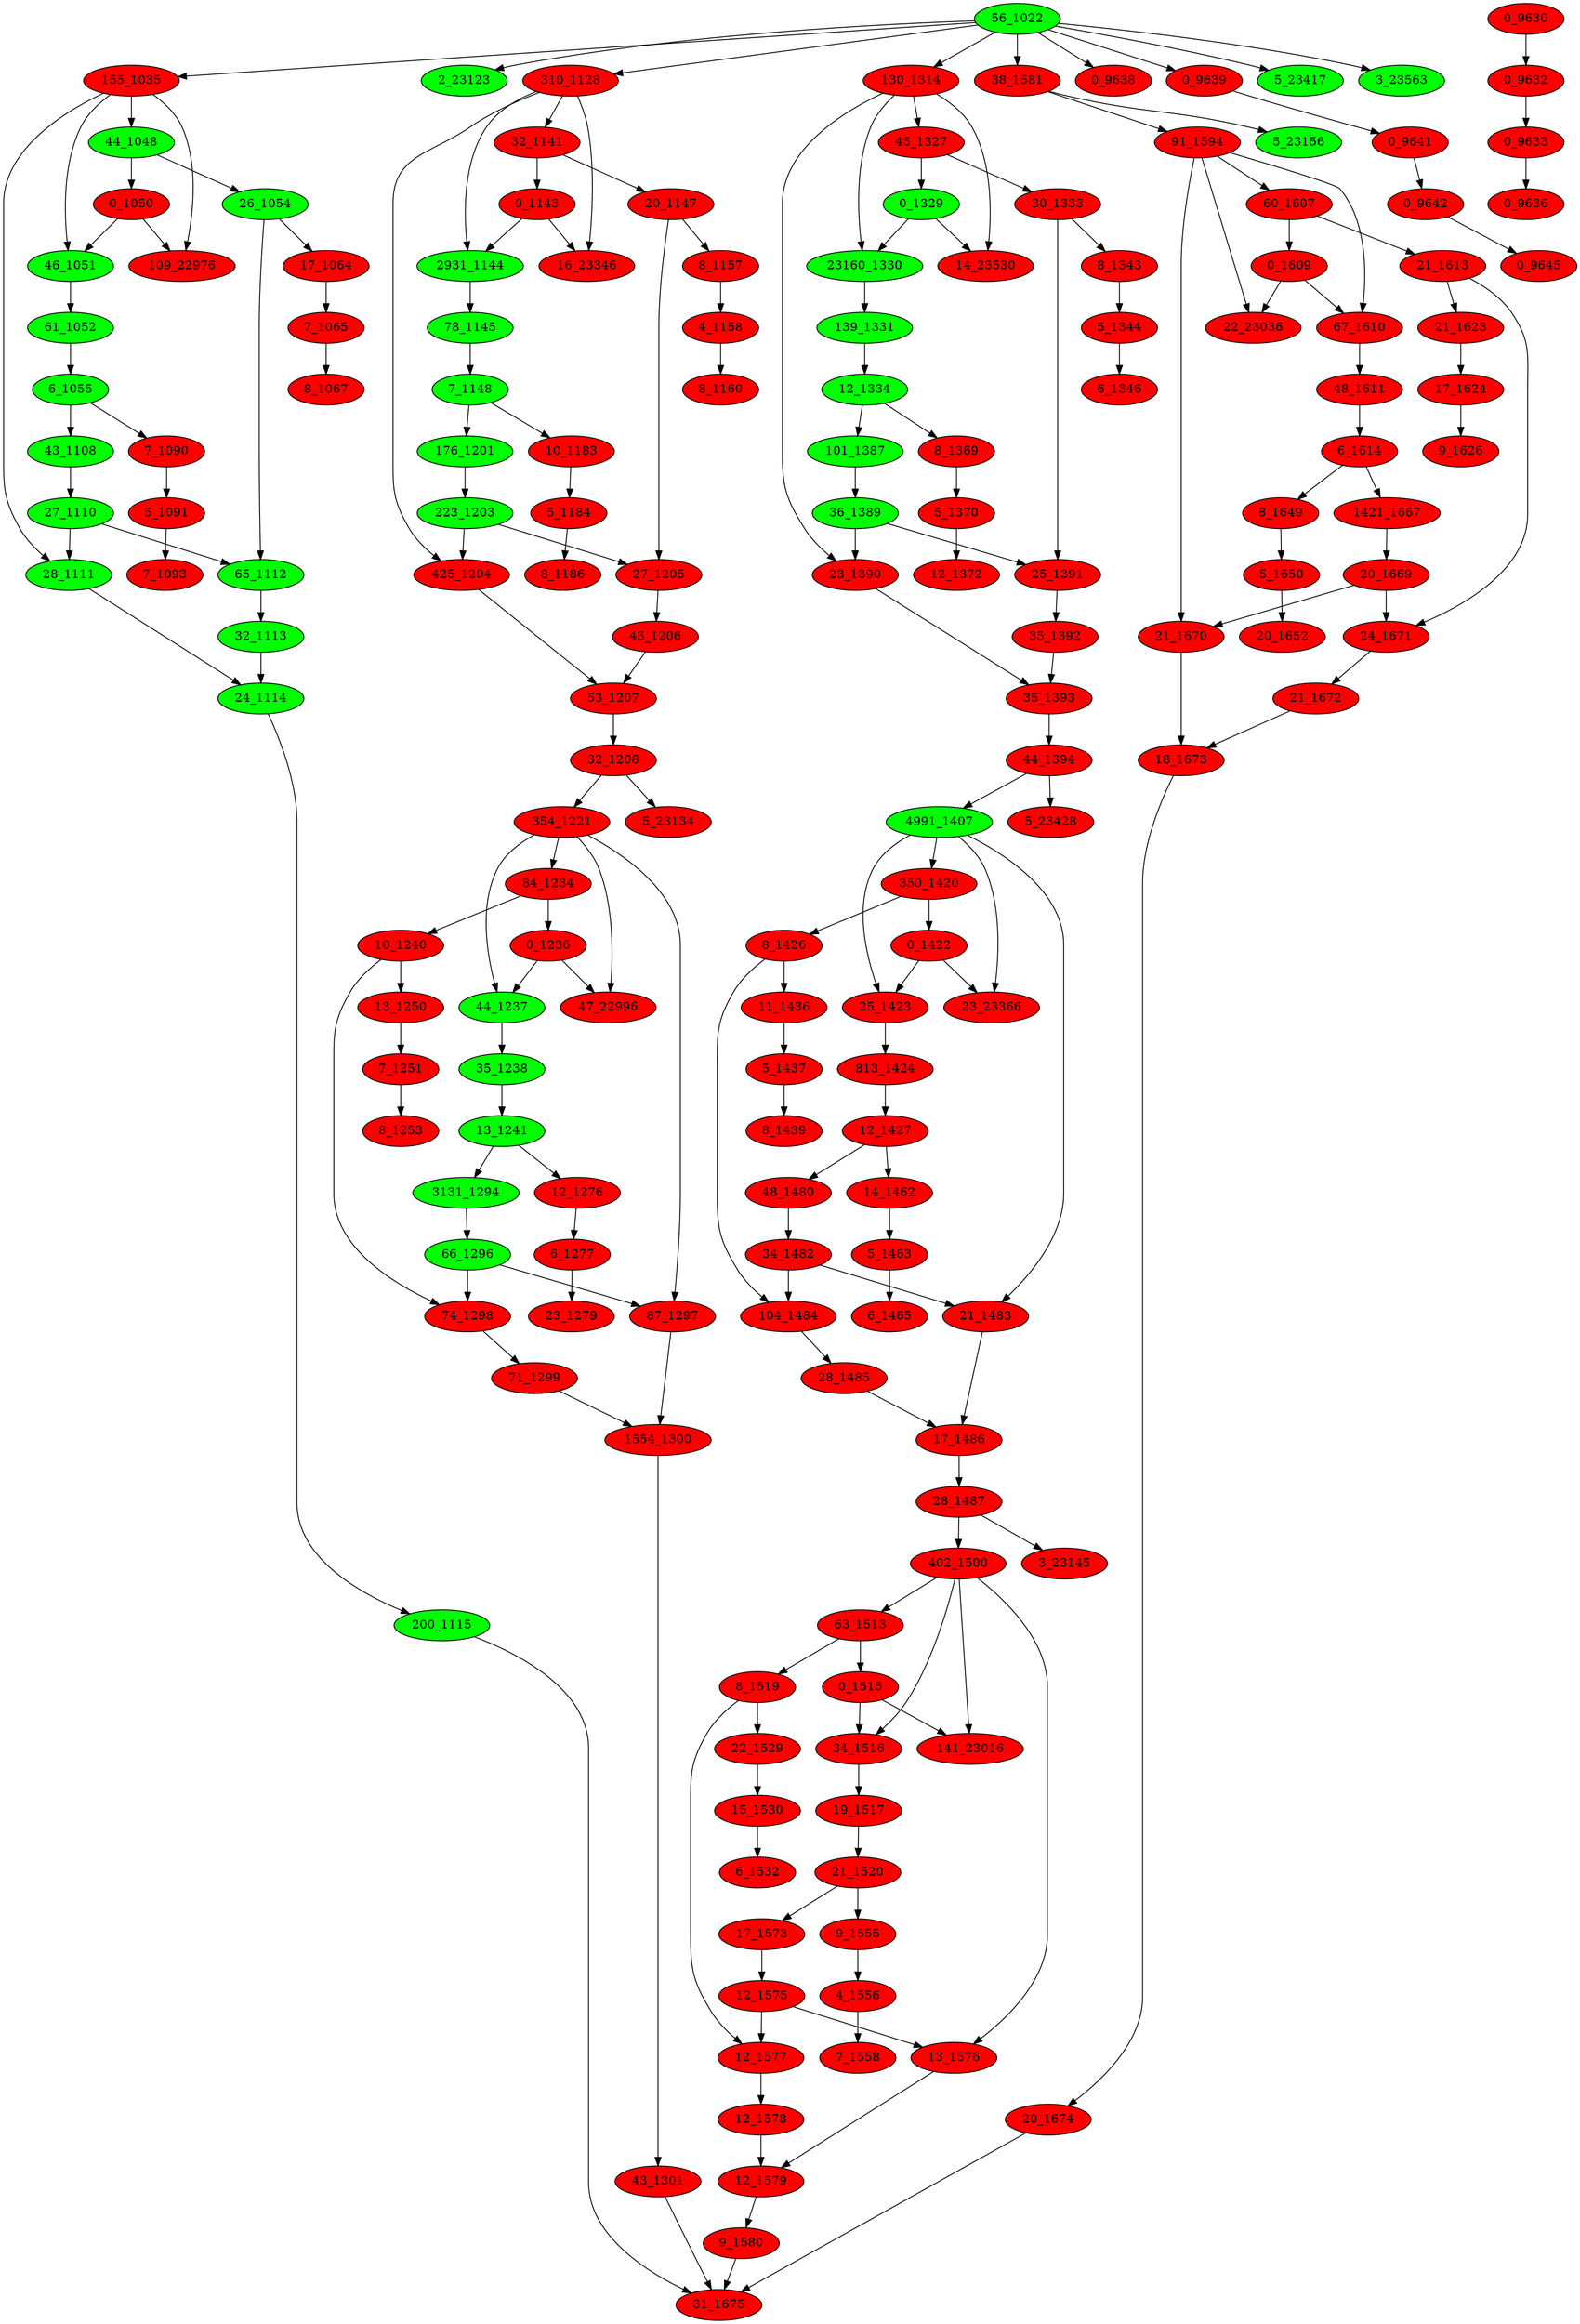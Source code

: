 digraph{
"56_1022" [style=filled, fillcolor = green]
"56_1022" -> "155_1035"
"155_1035" [style=filled, fillcolor = red]
"56_1022" -> "2_23123"
"2_23123" [style=filled, fillcolor = green]
"56_1022" -> "310_1128"
"310_1128" [style=filled, fillcolor = red]
"56_1022" -> "130_1314"
"130_1314" [style=filled, fillcolor = red]
"56_1022" -> "38_1581"
"38_1581" [style=filled, fillcolor = red]
"56_1022" -> "0_9638"
"0_9638" [style=filled, fillcolor = red]
"56_1022" -> "0_9639"
"0_9639" [style=filled, fillcolor = red]
"56_1022" -> "5_23417"
"5_23417" [style=filled, fillcolor = green]
"56_1022" -> "3_23563"
"3_23563" [style=filled, fillcolor = green]
"0_9630" [style=filled, fillcolor = red]
"0_9630" -> "0_9632"
"0_9632" [style=filled, fillcolor = red]
"155_1035" [style=filled, fillcolor = red]
"155_1035" -> "44_1048"
"44_1048" [style=filled, fillcolor = green]
"155_1035" -> "46_1051"
"46_1051" [style=filled, fillcolor = green]
"155_1035" -> "109_22976"
"109_22976" [style=filled, fillcolor = red]
"155_1035" -> "28_1111"
"28_1111" [style=filled, fillcolor = green]
"310_1128" [style=filled, fillcolor = red]
"310_1128" -> "32_1141"
"32_1141" [style=filled, fillcolor = red]
"310_1128" -> "2931_1144"
"2931_1144" [style=filled, fillcolor = green]
"310_1128" -> "16_23346"
"16_23346" [style=filled, fillcolor = red]
"310_1128" -> "425_1204"
"425_1204" [style=filled, fillcolor = red]
"130_1314" [style=filled, fillcolor = red]
"130_1314" -> "45_1327"
"45_1327" [style=filled, fillcolor = red]
"130_1314" -> "23160_1330"
"23160_1330" [style=filled, fillcolor = green]
"130_1314" -> "14_23530"
"14_23530" [style=filled, fillcolor = red]
"130_1314" -> "23_1390"
"23_1390" [style=filled, fillcolor = red]
"38_1581" [style=filled, fillcolor = red]
"38_1581" -> "91_1594"
"91_1594" [style=filled, fillcolor = red]
"38_1581" -> "5_23156"
"5_23156" [style=filled, fillcolor = green]
"0_9632" [style=filled, fillcolor = red]
"0_9632" -> "0_9633"
"0_9633" [style=filled, fillcolor = red]
"0_9639" [style=filled, fillcolor = red]
"0_9639" -> "0_9641"
"0_9641" [style=filled, fillcolor = red]
"44_1048" [style=filled, fillcolor = green]
"44_1048" -> "0_1050"
"0_1050" [style=filled, fillcolor = red]
"44_1048" -> "26_1054"
"26_1054" [style=filled, fillcolor = green]
"32_1141" [style=filled, fillcolor = red]
"32_1141" -> "0_1143"
"0_1143" [style=filled, fillcolor = red]
"32_1141" -> "20_1147"
"20_1147" [style=filled, fillcolor = red]
"45_1327" [style=filled, fillcolor = red]
"45_1327" -> "0_1329"
"0_1329" [style=filled, fillcolor = green]
"45_1327" -> "30_1333"
"30_1333" [style=filled, fillcolor = red]
"91_1594" [style=filled, fillcolor = red]
"91_1594" -> "60_1607"
"60_1607" [style=filled, fillcolor = red]
"91_1594" -> "67_1610"
"67_1610" [style=filled, fillcolor = red]
"91_1594" -> "22_23036"
"22_23036" [style=filled, fillcolor = red]
"91_1594" -> "21_1670"
"21_1670" [style=filled, fillcolor = red]
"0_9633" [style=filled, fillcolor = red]
"0_9633" -> "0_9636"
"0_9636" [style=filled, fillcolor = red]
"0_9641" [style=filled, fillcolor = red]
"0_9641" -> "0_9642"
"0_9642" [style=filled, fillcolor = red]
"0_1050" [style=filled, fillcolor = red]
"0_1050" -> "46_1051"
"46_1051" [style=filled, fillcolor = green]
"0_1050" -> "109_22976"
"109_22976" [style=filled, fillcolor = red]
"26_1054" [style=filled, fillcolor = green]
"26_1054" -> "17_1064"
"17_1064" [style=filled, fillcolor = red]
"26_1054" -> "65_1112"
"65_1112" [style=filled, fillcolor = green]
"0_1143" [style=filled, fillcolor = red]
"0_1143" -> "2931_1144"
"2931_1144" [style=filled, fillcolor = green]
"0_1143" -> "16_23346"
"16_23346" [style=filled, fillcolor = red]
"20_1147" [style=filled, fillcolor = red]
"20_1147" -> "8_1157"
"8_1157" [style=filled, fillcolor = red]
"20_1147" -> "27_1205"
"27_1205" [style=filled, fillcolor = red]
"0_1329" [style=filled, fillcolor = green]
"0_1329" -> "23160_1330"
"23160_1330" [style=filled, fillcolor = green]
"0_1329" -> "14_23530"
"14_23530" [style=filled, fillcolor = red]
"30_1333" [style=filled, fillcolor = red]
"30_1333" -> "8_1343"
"8_1343" [style=filled, fillcolor = red]
"30_1333" -> "25_1391"
"25_1391" [style=filled, fillcolor = red]
"60_1607" [style=filled, fillcolor = red]
"60_1607" -> "0_1609"
"0_1609" [style=filled, fillcolor = red]
"60_1607" -> "21_1613"
"21_1613" [style=filled, fillcolor = red]
"0_9642" [style=filled, fillcolor = red]
"0_9642" -> "0_9645"
"0_9645" [style=filled, fillcolor = red]
"46_1051" [style=filled, fillcolor = green]
"46_1051" -> "61_1052"
"61_1052" [style=filled, fillcolor = green]
"17_1064" [style=filled, fillcolor = red]
"17_1064" -> "7_1065"
"7_1065" [style=filled, fillcolor = red]
"2931_1144" [style=filled, fillcolor = green]
"2931_1144" -> "78_1145"
"78_1145" [style=filled, fillcolor = green]
"8_1157" [style=filled, fillcolor = red]
"8_1157" -> "4_1158"
"4_1158" [style=filled, fillcolor = red]
"23160_1330" [style=filled, fillcolor = green]
"23160_1330" -> "139_1331"
"139_1331" [style=filled, fillcolor = green]
"8_1343" [style=filled, fillcolor = red]
"8_1343" -> "5_1344"
"5_1344" [style=filled, fillcolor = red]
"0_1609" [style=filled, fillcolor = red]
"0_1609" -> "67_1610"
"67_1610" [style=filled, fillcolor = red]
"0_1609" -> "22_23036"
"22_23036" [style=filled, fillcolor = red]
"21_1613" [style=filled, fillcolor = red]
"21_1613" -> "21_1623"
"21_1623" [style=filled, fillcolor = red]
"21_1613" -> "24_1671"
"24_1671" [style=filled, fillcolor = red]
"61_1052" [style=filled, fillcolor = green]
"61_1052" -> "6_1055"
"6_1055" [style=filled, fillcolor = green]
"7_1065" [style=filled, fillcolor = red]
"7_1065" -> "8_1067"
"8_1067" [style=filled, fillcolor = red]
"78_1145" [style=filled, fillcolor = green]
"78_1145" -> "7_1148"
"7_1148" [style=filled, fillcolor = green]
"4_1158" [style=filled, fillcolor = red]
"4_1158" -> "8_1160"
"8_1160" [style=filled, fillcolor = red]
"139_1331" [style=filled, fillcolor = green]
"139_1331" -> "12_1334"
"12_1334" [style=filled, fillcolor = green]
"5_1344" [style=filled, fillcolor = red]
"5_1344" -> "6_1346"
"6_1346" [style=filled, fillcolor = red]
"67_1610" [style=filled, fillcolor = red]
"67_1610" -> "48_1611"
"48_1611" [style=filled, fillcolor = red]
"21_1623" [style=filled, fillcolor = red]
"21_1623" -> "17_1624"
"17_1624" [style=filled, fillcolor = red]
"6_1055" [style=filled, fillcolor = green]
"6_1055" -> "7_1090"
"7_1090" [style=filled, fillcolor = red]
"6_1055" -> "43_1108"
"43_1108" [style=filled, fillcolor = green]
"7_1148" [style=filled, fillcolor = green]
"7_1148" -> "10_1183"
"10_1183" [style=filled, fillcolor = red]
"7_1148" -> "176_1201"
"176_1201" [style=filled, fillcolor = green]
"12_1334" [style=filled, fillcolor = green]
"12_1334" -> "8_1369"
"8_1369" [style=filled, fillcolor = red]
"12_1334" -> "101_1387"
"101_1387" [style=filled, fillcolor = green]
"48_1611" [style=filled, fillcolor = red]
"48_1611" -> "6_1614"
"6_1614" [style=filled, fillcolor = red]
"17_1624" [style=filled, fillcolor = red]
"17_1624" -> "9_1626"
"9_1626" [style=filled, fillcolor = red]
"7_1090" [style=filled, fillcolor = red]
"7_1090" -> "5_1091"
"5_1091" [style=filled, fillcolor = red]
"43_1108" [style=filled, fillcolor = green]
"43_1108" -> "27_1110"
"27_1110" [style=filled, fillcolor = green]
"10_1183" [style=filled, fillcolor = red]
"10_1183" -> "5_1184"
"5_1184" [style=filled, fillcolor = red]
"176_1201" [style=filled, fillcolor = green]
"176_1201" -> "223_1203"
"223_1203" [style=filled, fillcolor = green]
"8_1369" [style=filled, fillcolor = red]
"8_1369" -> "5_1370"
"5_1370" [style=filled, fillcolor = red]
"101_1387" [style=filled, fillcolor = green]
"101_1387" -> "36_1389"
"36_1389" [style=filled, fillcolor = green]
"6_1614" [style=filled, fillcolor = red]
"6_1614" -> "8_1649"
"8_1649" [style=filled, fillcolor = red]
"6_1614" -> "1421_1667"
"1421_1667" [style=filled, fillcolor = red]
"27_1110" [style=filled, fillcolor = green]
"27_1110" -> "28_1111"
"28_1111" [style=filled, fillcolor = green]
"27_1110" -> "65_1112"
"65_1112" [style=filled, fillcolor = green]
"5_1091" [style=filled, fillcolor = red]
"5_1091" -> "7_1093"
"7_1093" [style=filled, fillcolor = red]
"223_1203" [style=filled, fillcolor = green]
"223_1203" -> "425_1204"
"425_1204" [style=filled, fillcolor = red]
"223_1203" -> "27_1205"
"27_1205" [style=filled, fillcolor = red]
"5_1184" [style=filled, fillcolor = red]
"5_1184" -> "8_1186"
"8_1186" [style=filled, fillcolor = red]
"36_1389" [style=filled, fillcolor = green]
"36_1389" -> "23_1390"
"23_1390" [style=filled, fillcolor = red]
"36_1389" -> "25_1391"
"25_1391" [style=filled, fillcolor = red]
"5_1370" [style=filled, fillcolor = red]
"5_1370" -> "12_1372"
"12_1372" [style=filled, fillcolor = red]
"8_1649" [style=filled, fillcolor = red]
"8_1649" -> "5_1650"
"5_1650" [style=filled, fillcolor = red]
"1421_1667" [style=filled, fillcolor = red]
"1421_1667" -> "20_1669"
"20_1669" [style=filled, fillcolor = red]
"65_1112" [style=filled, fillcolor = green]
"65_1112" -> "32_1113"
"32_1113" [style=filled, fillcolor = green]
"27_1205" [style=filled, fillcolor = red]
"27_1205" -> "43_1206"
"43_1206" [style=filled, fillcolor = red]
"25_1391" [style=filled, fillcolor = red]
"25_1391" -> "35_1392"
"35_1392" [style=filled, fillcolor = red]
"20_1669" [style=filled, fillcolor = red]
"20_1669" -> "21_1670"
"21_1670" [style=filled, fillcolor = red]
"20_1669" -> "24_1671"
"24_1671" [style=filled, fillcolor = red]
"5_1650" [style=filled, fillcolor = red]
"5_1650" -> "20_1652"
"20_1652" [style=filled, fillcolor = red]
"28_1111" [style=filled, fillcolor = green]
"28_1111" -> "24_1114"
"24_1114" [style=filled, fillcolor = green]
"32_1113" [style=filled, fillcolor = green]
"32_1113" -> "24_1114"
"24_1114" [style=filled, fillcolor = green]
"425_1204" [style=filled, fillcolor = red]
"425_1204" -> "53_1207"
"53_1207" [style=filled, fillcolor = red]
"43_1206" [style=filled, fillcolor = red]
"43_1206" -> "53_1207"
"53_1207" [style=filled, fillcolor = red]
"23_1390" [style=filled, fillcolor = red]
"23_1390" -> "35_1393"
"35_1393" [style=filled, fillcolor = red]
"35_1392" [style=filled, fillcolor = red]
"35_1392" -> "35_1393"
"35_1393" [style=filled, fillcolor = red]
"24_1671" [style=filled, fillcolor = red]
"24_1671" -> "21_1672"
"21_1672" [style=filled, fillcolor = red]
"24_1114" [style=filled, fillcolor = green]
"24_1114" -> "200_1115"
"200_1115" [style=filled, fillcolor = green]
"53_1207" [style=filled, fillcolor = red]
"53_1207" -> "32_1208"
"32_1208" [style=filled, fillcolor = red]
"35_1393" [style=filled, fillcolor = red]
"35_1393" -> "44_1394"
"44_1394" [style=filled, fillcolor = red]
"21_1670" [style=filled, fillcolor = red]
"21_1670" -> "18_1673"
"18_1673" [style=filled, fillcolor = red]
"21_1672" [style=filled, fillcolor = red]
"21_1672" -> "18_1673"
"18_1673" [style=filled, fillcolor = red]
"32_1208" [style=filled, fillcolor = red]
"32_1208" -> "354_1221"
"354_1221" [style=filled, fillcolor = red]
"32_1208" -> "5_23134"
"5_23134" [style=filled, fillcolor = red]
"44_1394" [style=filled, fillcolor = red]
"44_1394" -> "4991_1407"
"4991_1407" [style=filled, fillcolor = green]
"44_1394" -> "5_23428"
"5_23428" [style=filled, fillcolor = red]
"18_1673" [style=filled, fillcolor = red]
"18_1673" -> "20_1674"
"20_1674" [style=filled, fillcolor = red]
"354_1221" [style=filled, fillcolor = red]
"354_1221" -> "84_1234"
"84_1234" [style=filled, fillcolor = red]
"354_1221" -> "44_1237"
"44_1237" [style=filled, fillcolor = green]
"354_1221" -> "47_22996"
"47_22996" [style=filled, fillcolor = red]
"354_1221" -> "87_1297"
"87_1297" [style=filled, fillcolor = red]
"4991_1407" [style=filled, fillcolor = green]
"4991_1407" -> "350_1420"
"350_1420" [style=filled, fillcolor = red]
"4991_1407" -> "25_1423"
"25_1423" [style=filled, fillcolor = red]
"4991_1407" -> "23_23366"
"23_23366" [style=filled, fillcolor = red]
"4991_1407" -> "21_1483"
"21_1483" [style=filled, fillcolor = red]
"84_1234" [style=filled, fillcolor = red]
"84_1234" -> "0_1236"
"0_1236" [style=filled, fillcolor = red]
"84_1234" -> "10_1240"
"10_1240" [style=filled, fillcolor = red]
"350_1420" [style=filled, fillcolor = red]
"350_1420" -> "0_1422"
"0_1422" [style=filled, fillcolor = red]
"350_1420" -> "8_1426"
"8_1426" [style=filled, fillcolor = red]
"0_1236" [style=filled, fillcolor = red]
"0_1236" -> "44_1237"
"44_1237" [style=filled, fillcolor = green]
"0_1236" -> "47_22996"
"47_22996" [style=filled, fillcolor = red]
"10_1240" [style=filled, fillcolor = red]
"10_1240" -> "13_1250"
"13_1250" [style=filled, fillcolor = red]
"10_1240" -> "74_1298"
"74_1298" [style=filled, fillcolor = red]
"0_1422" [style=filled, fillcolor = red]
"0_1422" -> "25_1423"
"25_1423" [style=filled, fillcolor = red]
"0_1422" -> "23_23366"
"23_23366" [style=filled, fillcolor = red]
"8_1426" [style=filled, fillcolor = red]
"8_1426" -> "11_1436"
"11_1436" [style=filled, fillcolor = red]
"8_1426" -> "104_1484"
"104_1484" [style=filled, fillcolor = red]
"44_1237" [style=filled, fillcolor = green]
"44_1237" -> "35_1238"
"35_1238" [style=filled, fillcolor = green]
"13_1250" [style=filled, fillcolor = red]
"13_1250" -> "7_1251"
"7_1251" [style=filled, fillcolor = red]
"25_1423" [style=filled, fillcolor = red]
"25_1423" -> "813_1424"
"813_1424" [style=filled, fillcolor = red]
"11_1436" [style=filled, fillcolor = red]
"11_1436" -> "5_1437"
"5_1437" [style=filled, fillcolor = red]
"35_1238" [style=filled, fillcolor = green]
"35_1238" -> "13_1241"
"13_1241" [style=filled, fillcolor = green]
"7_1251" [style=filled, fillcolor = red]
"7_1251" -> "8_1253"
"8_1253" [style=filled, fillcolor = red]
"813_1424" [style=filled, fillcolor = red]
"813_1424" -> "12_1427"
"12_1427" [style=filled, fillcolor = red]
"5_1437" [style=filled, fillcolor = red]
"5_1437" -> "8_1439"
"8_1439" [style=filled, fillcolor = red]
"13_1241" [style=filled, fillcolor = green]
"13_1241" -> "12_1276"
"12_1276" [style=filled, fillcolor = red]
"13_1241" -> "3131_1294"
"3131_1294" [style=filled, fillcolor = green]
"12_1427" [style=filled, fillcolor = red]
"12_1427" -> "14_1462"
"14_1462" [style=filled, fillcolor = red]
"12_1427" -> "48_1480"
"48_1480" [style=filled, fillcolor = red]
"12_1276" [style=filled, fillcolor = red]
"12_1276" -> "6_1277"
"6_1277" [style=filled, fillcolor = red]
"3131_1294" [style=filled, fillcolor = green]
"3131_1294" -> "66_1296"
"66_1296" [style=filled, fillcolor = green]
"14_1462" [style=filled, fillcolor = red]
"14_1462" -> "5_1463"
"5_1463" [style=filled, fillcolor = red]
"48_1480" [style=filled, fillcolor = red]
"48_1480" -> "34_1482"
"34_1482" [style=filled, fillcolor = red]
"66_1296" [style=filled, fillcolor = green]
"66_1296" -> "87_1297"
"87_1297" [style=filled, fillcolor = red]
"66_1296" -> "74_1298"
"74_1298" [style=filled, fillcolor = red]
"6_1277" [style=filled, fillcolor = red]
"6_1277" -> "23_1279"
"23_1279" [style=filled, fillcolor = red]
"34_1482" [style=filled, fillcolor = red]
"34_1482" -> "21_1483"
"21_1483" [style=filled, fillcolor = red]
"34_1482" -> "104_1484"
"104_1484" [style=filled, fillcolor = red]
"5_1463" [style=filled, fillcolor = red]
"5_1463" -> "6_1465"
"6_1465" [style=filled, fillcolor = red]
"74_1298" [style=filled, fillcolor = red]
"74_1298" -> "71_1299"
"71_1299" [style=filled, fillcolor = red]
"104_1484" [style=filled, fillcolor = red]
"104_1484" -> "28_1485"
"28_1485" [style=filled, fillcolor = red]
"87_1297" [style=filled, fillcolor = red]
"87_1297" -> "1554_1300"
"1554_1300" [style=filled, fillcolor = red]
"71_1299" [style=filled, fillcolor = red]
"71_1299" -> "1554_1300"
"1554_1300" [style=filled, fillcolor = red]
"21_1483" [style=filled, fillcolor = red]
"21_1483" -> "17_1486"
"17_1486" [style=filled, fillcolor = red]
"28_1485" [style=filled, fillcolor = red]
"28_1485" -> "17_1486"
"17_1486" [style=filled, fillcolor = red]
"1554_1300" [style=filled, fillcolor = red]
"1554_1300" -> "43_1301"
"43_1301" [style=filled, fillcolor = red]
"17_1486" [style=filled, fillcolor = red]
"17_1486" -> "28_1487"
"28_1487" [style=filled, fillcolor = red]
"28_1487" [style=filled, fillcolor = red]
"28_1487" -> "402_1500"
"402_1500" [style=filled, fillcolor = red]
"28_1487" -> "3_23145"
"3_23145" [style=filled, fillcolor = red]
"402_1500" [style=filled, fillcolor = red]
"402_1500" -> "63_1513"
"63_1513" [style=filled, fillcolor = red]
"402_1500" -> "34_1516"
"34_1516" [style=filled, fillcolor = red]
"402_1500" -> "141_23016"
"141_23016" [style=filled, fillcolor = red]
"402_1500" -> "13_1576"
"13_1576" [style=filled, fillcolor = red]
"63_1513" [style=filled, fillcolor = red]
"63_1513" -> "0_1515"
"0_1515" [style=filled, fillcolor = red]
"63_1513" -> "8_1519"
"8_1519" [style=filled, fillcolor = red]
"0_1515" [style=filled, fillcolor = red]
"0_1515" -> "34_1516"
"34_1516" [style=filled, fillcolor = red]
"0_1515" -> "141_23016"
"141_23016" [style=filled, fillcolor = red]
"8_1519" [style=filled, fillcolor = red]
"8_1519" -> "22_1529"
"22_1529" [style=filled, fillcolor = red]
"8_1519" -> "12_1577"
"12_1577" [style=filled, fillcolor = red]
"34_1516" [style=filled, fillcolor = red]
"34_1516" -> "19_1517"
"19_1517" [style=filled, fillcolor = red]
"22_1529" [style=filled, fillcolor = red]
"22_1529" -> "15_1530"
"15_1530" [style=filled, fillcolor = red]
"19_1517" [style=filled, fillcolor = red]
"19_1517" -> "21_1520"
"21_1520" [style=filled, fillcolor = red]
"15_1530" [style=filled, fillcolor = red]
"15_1530" -> "6_1532"
"6_1532" [style=filled, fillcolor = red]
"21_1520" [style=filled, fillcolor = red]
"21_1520" -> "9_1555"
"9_1555" [style=filled, fillcolor = red]
"21_1520" -> "17_1573"
"17_1573" [style=filled, fillcolor = red]
"9_1555" [style=filled, fillcolor = red]
"9_1555" -> "4_1556"
"4_1556" [style=filled, fillcolor = red]
"17_1573" [style=filled, fillcolor = red]
"17_1573" -> "12_1575"
"12_1575" [style=filled, fillcolor = red]
"12_1575" [style=filled, fillcolor = red]
"12_1575" -> "13_1576"
"13_1576" [style=filled, fillcolor = red]
"12_1575" -> "12_1577"
"12_1577" [style=filled, fillcolor = red]
"4_1556" [style=filled, fillcolor = red]
"4_1556" -> "7_1558"
"7_1558" [style=filled, fillcolor = red]
"12_1577" [style=filled, fillcolor = red]
"12_1577" -> "12_1578"
"12_1578" [style=filled, fillcolor = red]
"13_1576" [style=filled, fillcolor = red]
"13_1576" -> "12_1579"
"12_1579" [style=filled, fillcolor = red]
"12_1578" [style=filled, fillcolor = red]
"12_1578" -> "12_1579"
"12_1579" [style=filled, fillcolor = red]
"12_1579" [style=filled, fillcolor = red]
"12_1579" -> "9_1580"
"9_1580" [style=filled, fillcolor = red]
"200_1115" [style=filled, fillcolor = green]
"200_1115" -> "31_1675"
"31_1675" [style=filled, fillcolor = red]
"20_1674" [style=filled, fillcolor = red]
"20_1674" -> "31_1675"
"31_1675" [style=filled, fillcolor = red]
"43_1301" [style=filled, fillcolor = red]
"43_1301" -> "31_1675"
"31_1675" [style=filled, fillcolor = red]
"9_1580" [style=filled, fillcolor = red]
"9_1580" -> "31_1675"
"31_1675" [style=filled, fillcolor = red]
}